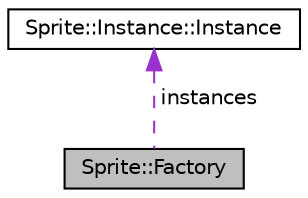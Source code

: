 digraph "Sprite::Factory"
{
  edge [fontname="Helvetica",fontsize="10",labelfontname="Helvetica",labelfontsize="10"];
  node [fontname="Helvetica",fontsize="10",shape=record];
  Node1 [label="Sprite::Factory",height=0.2,width=0.4,color="black", fillcolor="grey75", style="filled", fontcolor="black"];
  Node2 -> Node1 [dir="back",color="darkorchid3",fontsize="10",style="dashed",label=" instances" ,fontname="Helvetica"];
  Node2 [label="Sprite::Instance::Instance",height=0.2,width=0.4,color="black", fillcolor="white", style="filled",URL="$struct_sprite_1_1_instance_1_1_instance.html"];
}
